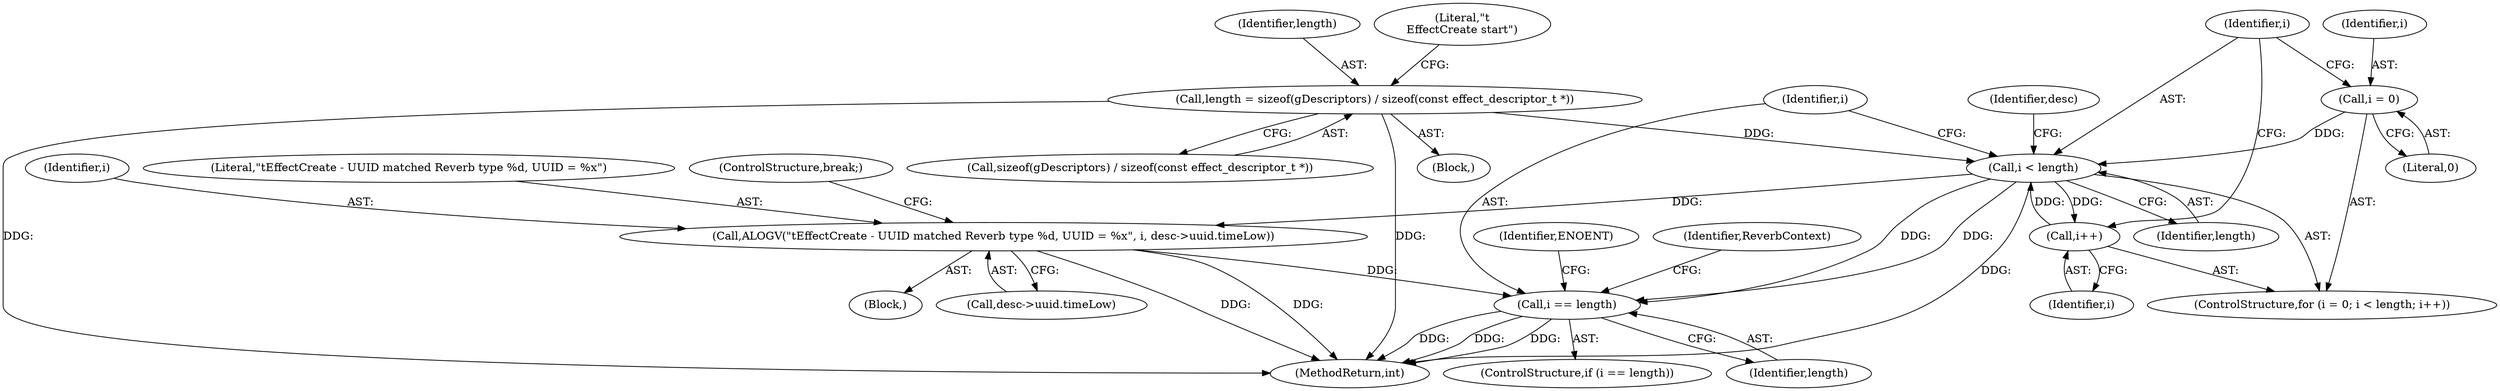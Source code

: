digraph "0_Android_aeea52da00d210587fb3ed895de3d5f2e0264c88_5@pointer" {
"1000161" [label="(Call,ALOGV(\"\tEffectCreate - UUID matched Reverb type %d, UUID = %x\", i, desc->uuid.timeLow))"];
"1000138" [label="(Call,i < length)"];
"1000141" [label="(Call,i++)"];
"1000135" [label="(Call,i = 0)"];
"1000110" [label="(Call,length = sizeof(gDescriptors) / sizeof(const effect_descriptor_t *))"];
"1000171" [label="(Call,i == length)"];
"1000160" [label="(Block,)"];
"1000135" [label="(Call,i = 0)"];
"1000119" [label="(Literal,\"\t\nEffectCreate start\")"];
"1000138" [label="(Call,i < length)"];
"1000163" [label="(Identifier,i)"];
"1000111" [label="(Identifier,length)"];
"1000161" [label="(Call,ALOGV(\"\tEffectCreate - UUID matched Reverb type %d, UUID = %x\", i, desc->uuid.timeLow))"];
"1000142" [label="(Identifier,i)"];
"1000162" [label="(Literal,\"\tEffectCreate - UUID matched Reverb type %d, UUID = %x\")"];
"1000177" [label="(Identifier,ENOENT)"];
"1000169" [label="(ControlStructure,break;)"];
"1000136" [label="(Identifier,i)"];
"1000170" [label="(ControlStructure,if (i == length))"];
"1000140" [label="(Identifier,length)"];
"1000134" [label="(ControlStructure,for (i = 0; i < length; i++))"];
"1000110" [label="(Call,length = sizeof(gDescriptors) / sizeof(const effect_descriptor_t *))"];
"1000164" [label="(Call,desc->uuid.timeLow)"];
"1000178" [label="(Identifier,ReverbContext)"];
"1000172" [label="(Identifier,i)"];
"1000141" [label="(Call,i++)"];
"1000173" [label="(Identifier,length)"];
"1000112" [label="(Call,sizeof(gDescriptors) / sizeof(const effect_descriptor_t *))"];
"1000145" [label="(Identifier,desc)"];
"1000139" [label="(Identifier,i)"];
"1000353" [label="(MethodReturn,int)"];
"1000106" [label="(Block,)"];
"1000137" [label="(Literal,0)"];
"1000171" [label="(Call,i == length)"];
"1000161" -> "1000160"  [label="AST: "];
"1000161" -> "1000164"  [label="CFG: "];
"1000162" -> "1000161"  [label="AST: "];
"1000163" -> "1000161"  [label="AST: "];
"1000164" -> "1000161"  [label="AST: "];
"1000169" -> "1000161"  [label="CFG: "];
"1000161" -> "1000353"  [label="DDG: "];
"1000161" -> "1000353"  [label="DDG: "];
"1000138" -> "1000161"  [label="DDG: "];
"1000161" -> "1000171"  [label="DDG: "];
"1000138" -> "1000134"  [label="AST: "];
"1000138" -> "1000140"  [label="CFG: "];
"1000139" -> "1000138"  [label="AST: "];
"1000140" -> "1000138"  [label="AST: "];
"1000145" -> "1000138"  [label="CFG: "];
"1000172" -> "1000138"  [label="CFG: "];
"1000138" -> "1000353"  [label="DDG: "];
"1000141" -> "1000138"  [label="DDG: "];
"1000135" -> "1000138"  [label="DDG: "];
"1000110" -> "1000138"  [label="DDG: "];
"1000138" -> "1000141"  [label="DDG: "];
"1000138" -> "1000171"  [label="DDG: "];
"1000138" -> "1000171"  [label="DDG: "];
"1000141" -> "1000134"  [label="AST: "];
"1000141" -> "1000142"  [label="CFG: "];
"1000142" -> "1000141"  [label="AST: "];
"1000139" -> "1000141"  [label="CFG: "];
"1000135" -> "1000134"  [label="AST: "];
"1000135" -> "1000137"  [label="CFG: "];
"1000136" -> "1000135"  [label="AST: "];
"1000137" -> "1000135"  [label="AST: "];
"1000139" -> "1000135"  [label="CFG: "];
"1000110" -> "1000106"  [label="AST: "];
"1000110" -> "1000112"  [label="CFG: "];
"1000111" -> "1000110"  [label="AST: "];
"1000112" -> "1000110"  [label="AST: "];
"1000119" -> "1000110"  [label="CFG: "];
"1000110" -> "1000353"  [label="DDG: "];
"1000110" -> "1000353"  [label="DDG: "];
"1000171" -> "1000170"  [label="AST: "];
"1000171" -> "1000173"  [label="CFG: "];
"1000172" -> "1000171"  [label="AST: "];
"1000173" -> "1000171"  [label="AST: "];
"1000177" -> "1000171"  [label="CFG: "];
"1000178" -> "1000171"  [label="CFG: "];
"1000171" -> "1000353"  [label="DDG: "];
"1000171" -> "1000353"  [label="DDG: "];
"1000171" -> "1000353"  [label="DDG: "];
}
